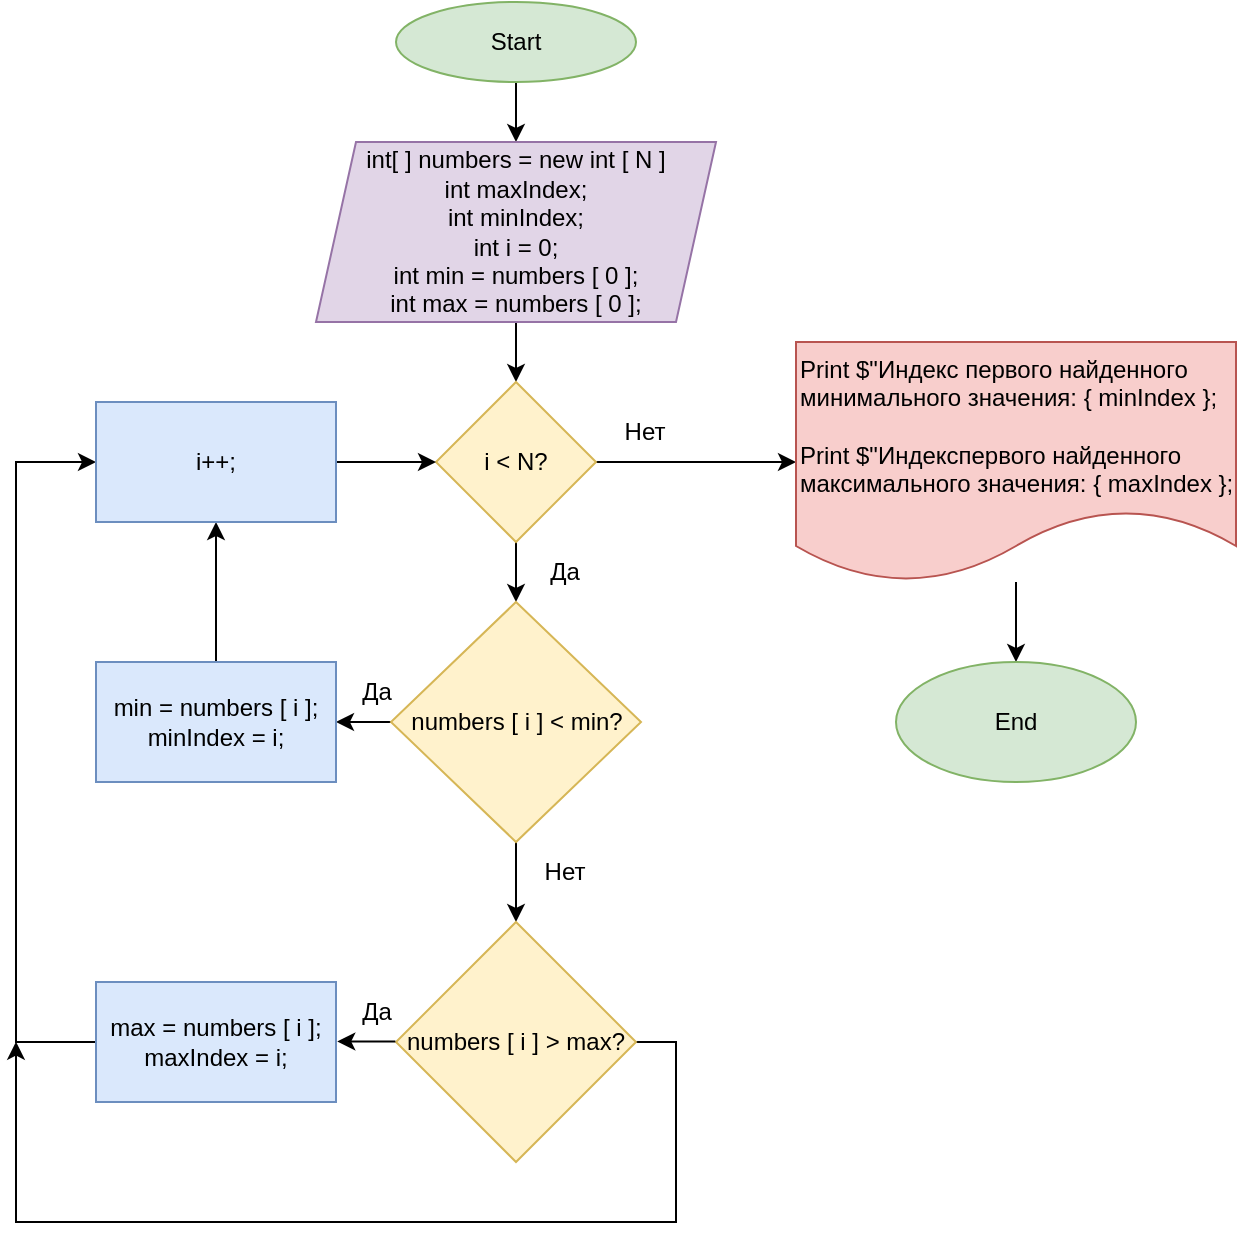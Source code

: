 <mxfile version="20.3.2" type="device"><diagram id="-iSxnfqUvZ84TW2hIj-e" name="Страница 1"><mxGraphModel dx="1185" dy="635" grid="1" gridSize="10" guides="1" tooltips="1" connect="1" arrows="1" fold="1" page="1" pageScale="1" pageWidth="827" pageHeight="1169" math="0" shadow="0"><root><mxCell id="0"/><mxCell id="1" parent="0"/><mxCell id="eM74Lxv9nv4-xGRJYKDJ-3" style="edgeStyle=orthogonalEdgeStyle;rounded=0;orthogonalLoop=1;jettySize=auto;html=1;exitX=0.5;exitY=1;exitDx=0;exitDy=0;entryX=0.5;entryY=0;entryDx=0;entryDy=0;" edge="1" parent="1" source="eM74Lxv9nv4-xGRJYKDJ-1" target="eM74Lxv9nv4-xGRJYKDJ-2"><mxGeometry relative="1" as="geometry"/></mxCell><mxCell id="eM74Lxv9nv4-xGRJYKDJ-1" value="Start" style="ellipse;whiteSpace=wrap;html=1;fillColor=#d5e8d4;strokeColor=#82b366;" vertex="1" parent="1"><mxGeometry x="290" y="10" width="120" height="40" as="geometry"/></mxCell><mxCell id="eM74Lxv9nv4-xGRJYKDJ-12" value="" style="edgeStyle=orthogonalEdgeStyle;rounded=0;orthogonalLoop=1;jettySize=auto;html=1;" edge="1" parent="1" source="eM74Lxv9nv4-xGRJYKDJ-2" target="eM74Lxv9nv4-xGRJYKDJ-11"><mxGeometry relative="1" as="geometry"/></mxCell><mxCell id="eM74Lxv9nv4-xGRJYKDJ-2" value="int[ ] numbers = new int [ N ]&lt;br&gt;int maxIndex;&lt;br&gt;int minIndex;&lt;br&gt;int i = 0;&lt;br&gt;int min = numbers [ 0 ];&lt;br&gt;int max = numbers [ 0 ];" style="shape=parallelogram;perimeter=parallelogramPerimeter;whiteSpace=wrap;html=1;fixedSize=1;fillColor=#e1d5e7;strokeColor=#9673a6;" vertex="1" parent="1"><mxGeometry x="250" y="80" width="200" height="90" as="geometry"/></mxCell><mxCell id="eM74Lxv9nv4-xGRJYKDJ-4" style="edgeStyle=orthogonalEdgeStyle;rounded=0;orthogonalLoop=1;jettySize=auto;html=1;exitX=0.5;exitY=1;exitDx=0;exitDy=0;" edge="1" parent="1" source="eM74Lxv9nv4-xGRJYKDJ-2" target="eM74Lxv9nv4-xGRJYKDJ-2"><mxGeometry relative="1" as="geometry"/></mxCell><mxCell id="eM74Lxv9nv4-xGRJYKDJ-14" value="" style="edgeStyle=orthogonalEdgeStyle;rounded=0;orthogonalLoop=1;jettySize=auto;html=1;" edge="1" parent="1" source="eM74Lxv9nv4-xGRJYKDJ-11" target="eM74Lxv9nv4-xGRJYKDJ-13"><mxGeometry relative="1" as="geometry"/></mxCell><mxCell id="eM74Lxv9nv4-xGRJYKDJ-16" value="" style="edgeStyle=orthogonalEdgeStyle;rounded=0;orthogonalLoop=1;jettySize=auto;html=1;" edge="1" parent="1" source="eM74Lxv9nv4-xGRJYKDJ-11" target="eM74Lxv9nv4-xGRJYKDJ-15"><mxGeometry relative="1" as="geometry"/></mxCell><mxCell id="eM74Lxv9nv4-xGRJYKDJ-11" value="i &amp;lt; N?" style="rhombus;whiteSpace=wrap;html=1;fillColor=#fff2cc;strokeColor=#d6b656;" vertex="1" parent="1"><mxGeometry x="310" y="200" width="80" height="80" as="geometry"/></mxCell><mxCell id="eM74Lxv9nv4-xGRJYKDJ-18" value="" style="edgeStyle=orthogonalEdgeStyle;rounded=0;orthogonalLoop=1;jettySize=auto;html=1;" edge="1" parent="1" source="eM74Lxv9nv4-xGRJYKDJ-13" target="eM74Lxv9nv4-xGRJYKDJ-17"><mxGeometry relative="1" as="geometry"/></mxCell><mxCell id="eM74Lxv9nv4-xGRJYKDJ-13" value="Print $&quot;Индекс первого найденного минимального значения: { minIndex };&lt;br&gt;&lt;br&gt;Print $&quot;Индекспервого найденного&lt;br&gt;максимального значения: {&amp;nbsp;maxIndex };" style="shape=document;whiteSpace=wrap;html=1;boundedLbl=1;fillColor=#f8cecc;strokeColor=#b85450;align=left;" vertex="1" parent="1"><mxGeometry x="490" y="180" width="220" height="120" as="geometry"/></mxCell><mxCell id="eM74Lxv9nv4-xGRJYKDJ-22" value="" style="edgeStyle=orthogonalEdgeStyle;rounded=0;orthogonalLoop=1;jettySize=auto;html=1;" edge="1" parent="1" source="eM74Lxv9nv4-xGRJYKDJ-15" target="eM74Lxv9nv4-xGRJYKDJ-21"><mxGeometry relative="1" as="geometry"/></mxCell><mxCell id="eM74Lxv9nv4-xGRJYKDJ-24" value="" style="edgeStyle=orthogonalEdgeStyle;rounded=0;orthogonalLoop=1;jettySize=auto;html=1;" edge="1" parent="1" source="eM74Lxv9nv4-xGRJYKDJ-15" target="eM74Lxv9nv4-xGRJYKDJ-23"><mxGeometry relative="1" as="geometry"/></mxCell><mxCell id="eM74Lxv9nv4-xGRJYKDJ-15" value="numbers [ i ] &amp;lt; min?" style="rhombus;whiteSpace=wrap;html=1;fillColor=#fff2cc;strokeColor=#d6b656;" vertex="1" parent="1"><mxGeometry x="287.5" y="310" width="125" height="120" as="geometry"/></mxCell><mxCell id="eM74Lxv9nv4-xGRJYKDJ-17" value="End" style="ellipse;whiteSpace=wrap;html=1;fillColor=#d5e8d4;strokeColor=#82b366;" vertex="1" parent="1"><mxGeometry x="540" y="340" width="120" height="60" as="geometry"/></mxCell><mxCell id="eM74Lxv9nv4-xGRJYKDJ-19" value="Нет" style="text;html=1;align=center;verticalAlign=middle;resizable=0;points=[];autosize=1;strokeColor=none;fillColor=none;" vertex="1" parent="1"><mxGeometry x="394" y="210" width="40" height="30" as="geometry"/></mxCell><mxCell id="eM74Lxv9nv4-xGRJYKDJ-20" value="Да" style="text;html=1;align=center;verticalAlign=middle;resizable=0;points=[];autosize=1;strokeColor=none;fillColor=none;" vertex="1" parent="1"><mxGeometry x="354" y="280" width="40" height="30" as="geometry"/></mxCell><mxCell id="eM74Lxv9nv4-xGRJYKDJ-34" style="edgeStyle=orthogonalEdgeStyle;rounded=0;orthogonalLoop=1;jettySize=auto;html=1;exitX=1;exitY=0.5;exitDx=0;exitDy=0;" edge="1" parent="1" source="eM74Lxv9nv4-xGRJYKDJ-21"><mxGeometry relative="1" as="geometry"><mxPoint x="100" y="529.862" as="targetPoint"/><Array as="points"><mxPoint x="430" y="530"/><mxPoint x="430" y="620"/><mxPoint x="100" y="620"/></Array></mxGeometry></mxCell><mxCell id="eM74Lxv9nv4-xGRJYKDJ-21" value="numbers [ i ] &amp;gt; max?" style="rhombus;whiteSpace=wrap;html=1;fillColor=#fff2cc;strokeColor=#d6b656;" vertex="1" parent="1"><mxGeometry x="290" y="470" width="120" height="120" as="geometry"/></mxCell><mxCell id="eM74Lxv9nv4-xGRJYKDJ-31" style="edgeStyle=orthogonalEdgeStyle;rounded=0;orthogonalLoop=1;jettySize=auto;html=1;entryX=0.5;entryY=1;entryDx=0;entryDy=0;" edge="1" parent="1" source="eM74Lxv9nv4-xGRJYKDJ-23" target="eM74Lxv9nv4-xGRJYKDJ-30"><mxGeometry relative="1" as="geometry"/></mxCell><mxCell id="eM74Lxv9nv4-xGRJYKDJ-23" value="min = numbers [ i ];&lt;br&gt;minIndex = i;" style="whiteSpace=wrap;html=1;fillColor=#dae8fc;strokeColor=#6c8ebf;" vertex="1" parent="1"><mxGeometry x="140" y="340" width="120" height="60" as="geometry"/></mxCell><mxCell id="eM74Lxv9nv4-xGRJYKDJ-25" value="Да" style="text;html=1;align=center;verticalAlign=middle;resizable=0;points=[];autosize=1;strokeColor=none;fillColor=none;" vertex="1" parent="1"><mxGeometry x="260" y="340" width="40" height="30" as="geometry"/></mxCell><mxCell id="eM74Lxv9nv4-xGRJYKDJ-26" value="" style="edgeStyle=orthogonalEdgeStyle;rounded=0;orthogonalLoop=1;jettySize=auto;html=1;exitX=0.742;exitY=0.991;exitDx=0;exitDy=0;exitPerimeter=0;entryX=0.016;entryY=0.991;entryDx=0;entryDy=0;entryPerimeter=0;" edge="1" target="eM74Lxv9nv4-xGRJYKDJ-28" parent="1" source="eM74Lxv9nv4-xGRJYKDJ-28"><mxGeometry relative="1" as="geometry"><mxPoint x="287.5" y="530" as="sourcePoint"/></mxGeometry></mxCell><mxCell id="eM74Lxv9nv4-xGRJYKDJ-32" style="edgeStyle=orthogonalEdgeStyle;rounded=0;orthogonalLoop=1;jettySize=auto;html=1;entryX=0;entryY=0.5;entryDx=0;entryDy=0;" edge="1" parent="1" source="eM74Lxv9nv4-xGRJYKDJ-27" target="eM74Lxv9nv4-xGRJYKDJ-30"><mxGeometry relative="1" as="geometry"><Array as="points"><mxPoint x="100" y="530"/><mxPoint x="100" y="240"/></Array></mxGeometry></mxCell><mxCell id="eM74Lxv9nv4-xGRJYKDJ-27" value="max = numbers [ i ];&lt;br&gt;maxIndex = i;" style="whiteSpace=wrap;html=1;fillColor=#dae8fc;strokeColor=#6c8ebf;" vertex="1" parent="1"><mxGeometry x="140" y="500" width="120" height="60" as="geometry"/></mxCell><mxCell id="eM74Lxv9nv4-xGRJYKDJ-28" value="Да" style="text;html=1;align=center;verticalAlign=middle;resizable=0;points=[];autosize=1;strokeColor=none;fillColor=none;" vertex="1" parent="1"><mxGeometry x="260" y="500" width="40" height="30" as="geometry"/></mxCell><mxCell id="eM74Lxv9nv4-xGRJYKDJ-29" value="Нет" style="text;html=1;align=center;verticalAlign=middle;resizable=0;points=[];autosize=1;strokeColor=none;fillColor=none;" vertex="1" parent="1"><mxGeometry x="354" y="430" width="40" height="30" as="geometry"/></mxCell><mxCell id="eM74Lxv9nv4-xGRJYKDJ-33" style="edgeStyle=orthogonalEdgeStyle;rounded=0;orthogonalLoop=1;jettySize=auto;html=1;entryX=0;entryY=0.5;entryDx=0;entryDy=0;" edge="1" parent="1" source="eM74Lxv9nv4-xGRJYKDJ-30" target="eM74Lxv9nv4-xGRJYKDJ-11"><mxGeometry relative="1" as="geometry"/></mxCell><mxCell id="eM74Lxv9nv4-xGRJYKDJ-30" value="i++;" style="whiteSpace=wrap;html=1;fillColor=#dae8fc;strokeColor=#6c8ebf;" vertex="1" parent="1"><mxGeometry x="140" y="210" width="120" height="60" as="geometry"/></mxCell></root></mxGraphModel></diagram></mxfile>